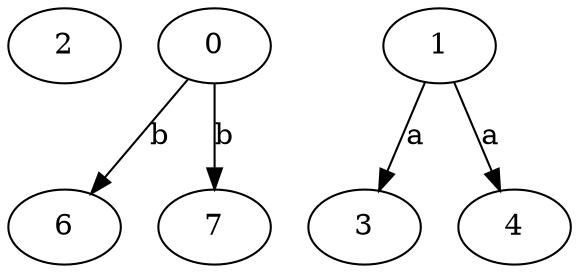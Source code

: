 strict digraph  {
2;
0;
1;
3;
4;
6;
7;
0 -> 6  [label=b];
0 -> 7  [label=b];
1 -> 3  [label=a];
1 -> 4  [label=a];
}

